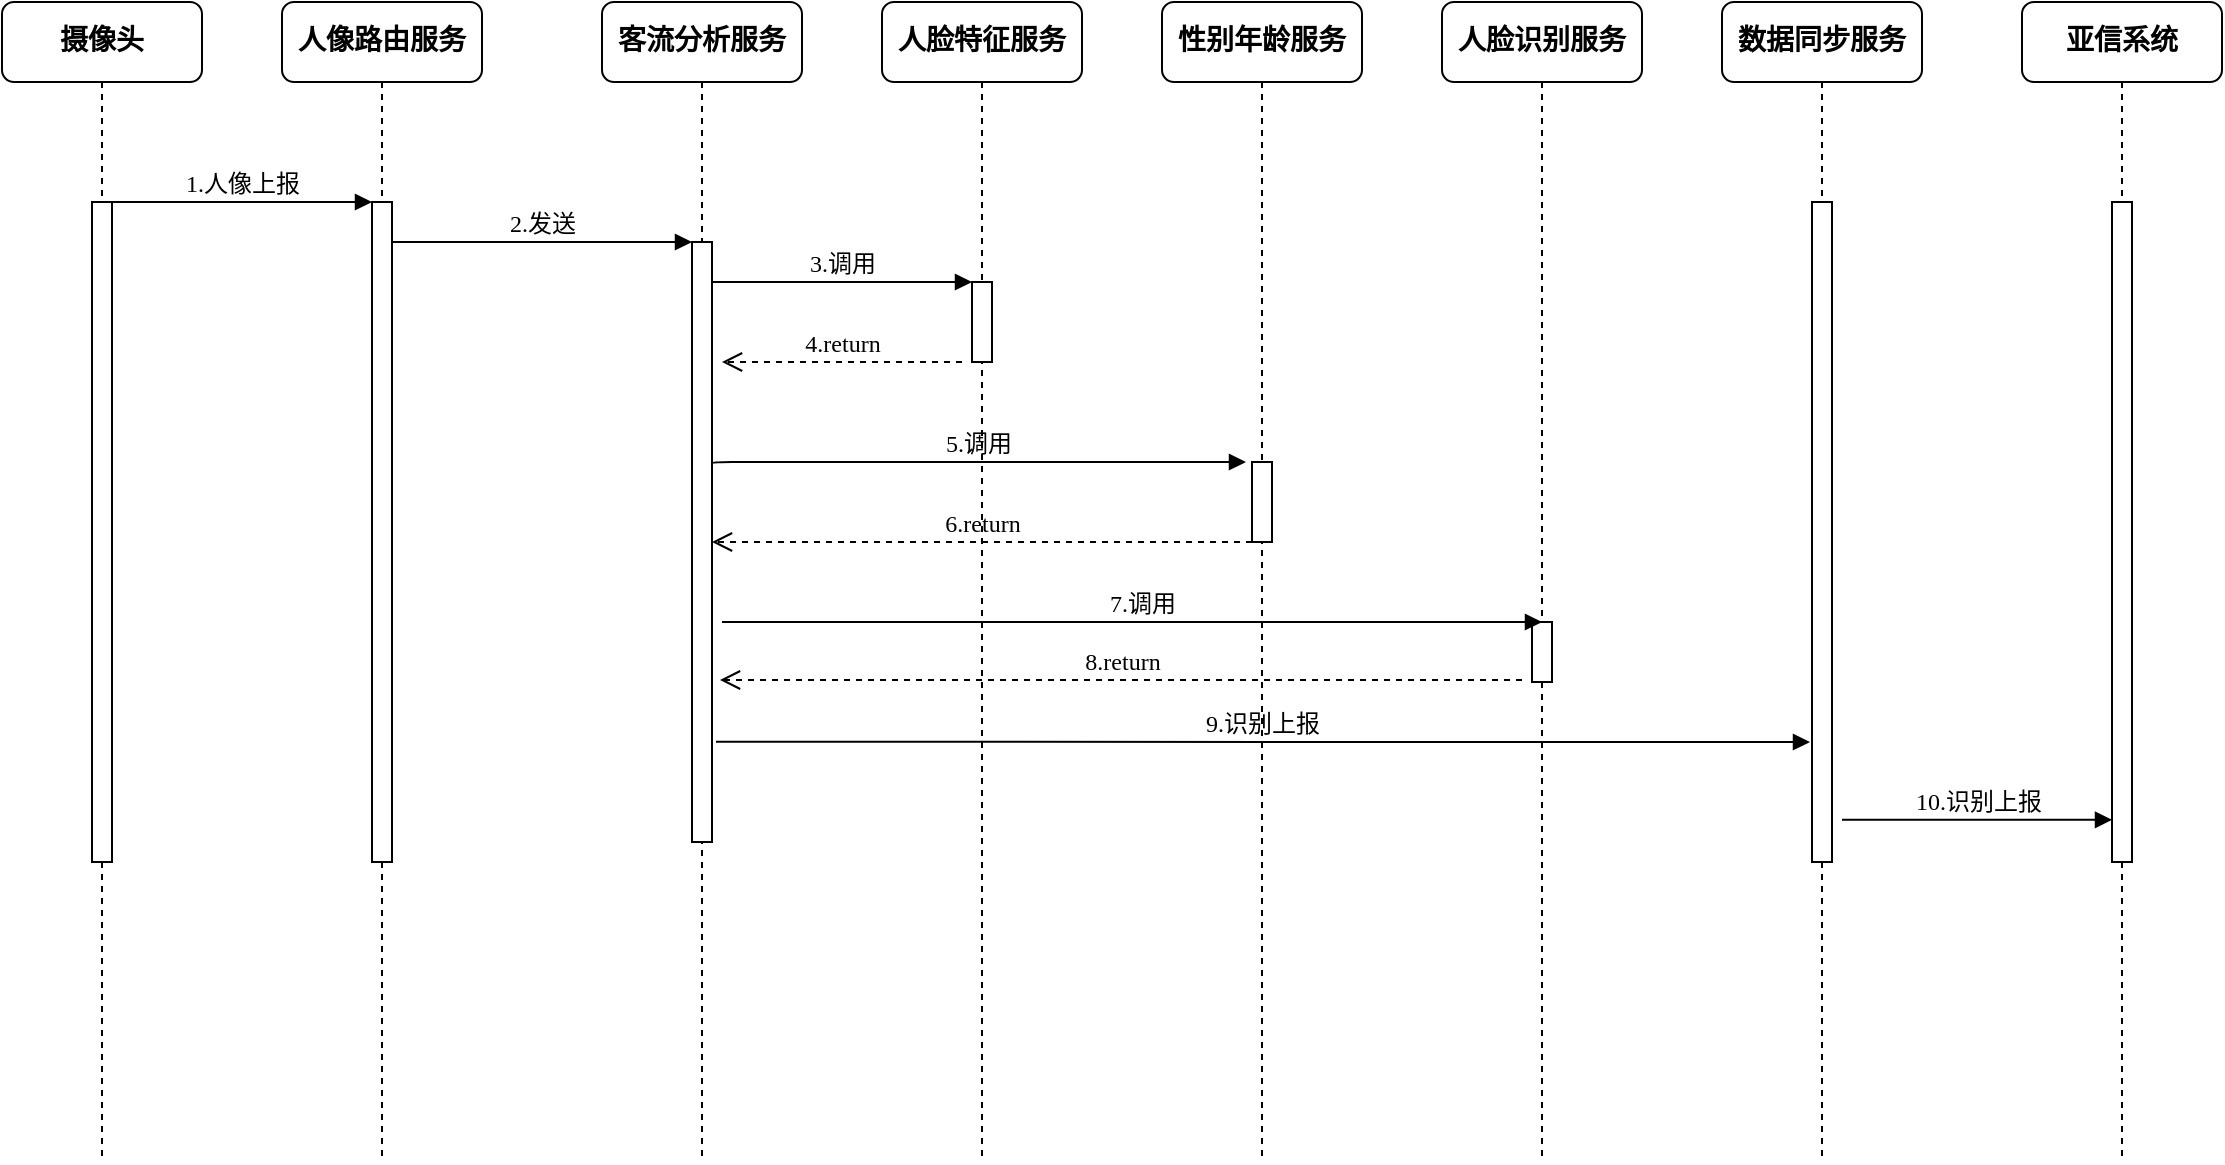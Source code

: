 <mxfile version="10.6.7" type="github"><diagram id="b88135a0-044a-e663-d736-f5acd3a1842c" name="客流分析"><mxGraphModel dx="758" dy="521" grid="1" gridSize="10" guides="1" tooltips="1" connect="1" arrows="1" fold="1" page="1" pageScale="1" pageWidth="4681" pageHeight="3300" background="#ffffff" math="0" shadow="0"><root><mxCell id="0"/><mxCell id="1" parent="0"/><mxCell id="GbCJDn_RXAA5y0SkKSCA-44" value="&lt;font style=&quot;font-size: 14px&quot;&gt;&lt;b&gt;亚信系统&lt;/b&gt;&lt;/font&gt;" style="shape=umlLifeline;perimeter=lifelinePerimeter;whiteSpace=wrap;html=1;container=1;collapsible=0;recursiveResize=0;outlineConnect=0;rounded=1;shadow=0;comic=0;labelBackgroundColor=none;strokeColor=#000000;strokeWidth=1;fillColor=#FFFFFF;fontFamily=Verdana;fontSize=12;fontColor=#000000;align=center;" vertex="1" parent="1"><mxGeometry x="1060" y="170" width="100" height="580" as="geometry"/></mxCell><mxCell id="2" value="&lt;b&gt;&lt;font style=&quot;font-size: 14px&quot;&gt;人像路由服务&lt;/font&gt;&lt;/b&gt;" style="shape=umlLifeline;perimeter=lifelinePerimeter;whiteSpace=wrap;html=1;container=1;collapsible=0;recursiveResize=0;outlineConnect=0;rounded=1;shadow=0;comic=0;labelBackgroundColor=none;strokeColor=#000000;strokeWidth=1;fillColor=#FFFFFF;fontFamily=Verdana;fontSize=12;fontColor=#000000;align=center;" parent="1" vertex="1"><mxGeometry x="190" y="170" width="100" height="580" as="geometry"/></mxCell><mxCell id="3" value="" style="html=1;points=[];perimeter=orthogonalPerimeter;rounded=0;shadow=0;comic=0;labelBackgroundColor=none;strokeColor=#000000;strokeWidth=1;fillColor=#FFFFFF;fontFamily=Verdana;fontSize=12;fontColor=#000000;align=center;" parent="2" vertex="1"><mxGeometry x="45" y="100" width="10" height="330" as="geometry"/></mxCell><mxCell id="4" value="&lt;b&gt;&lt;font style=&quot;font-size: 14px&quot;&gt;客流分析服务&lt;/font&gt;&lt;/b&gt;" style="shape=umlLifeline;perimeter=lifelinePerimeter;whiteSpace=wrap;html=1;container=1;collapsible=0;recursiveResize=0;outlineConnect=0;rounded=1;shadow=0;comic=0;labelBackgroundColor=none;strokeColor=#000000;strokeWidth=1;fillColor=#FFFFFF;fontFamily=Verdana;fontSize=12;fontColor=#000000;align=center;" parent="1" vertex="1"><mxGeometry x="350" y="170" width="100" height="580" as="geometry"/></mxCell><mxCell id="5" value="" style="html=1;points=[];perimeter=orthogonalPerimeter;rounded=0;shadow=0;comic=0;labelBackgroundColor=none;strokeColor=#000000;strokeWidth=1;fillColor=#FFFFFF;fontFamily=Verdana;fontSize=12;fontColor=#000000;align=center;" parent="4" vertex="1"><mxGeometry x="45" y="120" width="10" height="300" as="geometry"/></mxCell><mxCell id="6" value="&lt;b&gt;&lt;font style=&quot;font-size: 14px&quot;&gt;人脸特征服务&lt;/font&gt;&lt;/b&gt;" style="shape=umlLifeline;perimeter=lifelinePerimeter;whiteSpace=wrap;html=1;container=1;collapsible=0;recursiveResize=0;outlineConnect=0;rounded=1;shadow=0;comic=0;labelBackgroundColor=none;strokeColor=#000000;strokeWidth=1;fillColor=#FFFFFF;fontFamily=Verdana;fontSize=12;fontColor=#000000;align=center;" parent="1" vertex="1"><mxGeometry x="490" y="170" width="100" height="580" as="geometry"/></mxCell><mxCell id="7" value="&lt;b&gt;&lt;font style=&quot;font-size: 14px&quot;&gt;性别年龄服务&lt;/font&gt;&lt;/b&gt;" style="shape=umlLifeline;perimeter=lifelinePerimeter;whiteSpace=wrap;html=1;container=1;collapsible=0;recursiveResize=0;outlineConnect=0;rounded=1;shadow=0;comic=0;labelBackgroundColor=none;strokeColor=#000000;strokeWidth=1;fillColor=#FFFFFF;fontFamily=Verdana;fontSize=12;fontColor=#000000;align=center;" parent="1" vertex="1"><mxGeometry x="630" y="170" width="100" height="580" as="geometry"/></mxCell><mxCell id="14" value="" style="html=1;points=[];perimeter=orthogonalPerimeter;rounded=0;shadow=0;comic=0;labelBackgroundColor=none;strokeColor=#000000;strokeWidth=1;fillColor=#FFFFFF;fontFamily=Verdana;fontSize=12;fontColor=#000000;align=center;" parent="7" vertex="1"><mxGeometry x="45" y="230" width="10" height="40" as="geometry"/></mxCell><mxCell id="8" value="&lt;b&gt;&lt;font style=&quot;font-size: 14px&quot;&gt;人脸识别服务&lt;/font&gt;&lt;/b&gt;" style="shape=umlLifeline;perimeter=lifelinePerimeter;whiteSpace=wrap;html=1;container=1;collapsible=0;recursiveResize=0;outlineConnect=0;rounded=1;shadow=0;comic=0;labelBackgroundColor=none;strokeColor=#000000;strokeWidth=1;fillColor=#FFFFFF;fontFamily=Verdana;fontSize=12;fontColor=#000000;align=center;" parent="1" vertex="1"><mxGeometry x="770" y="170" width="100" height="580" as="geometry"/></mxCell><mxCell id="22" value="" style="html=1;points=[];perimeter=orthogonalPerimeter;rounded=0;shadow=0;comic=0;labelBackgroundColor=none;strokeColor=#000000;strokeWidth=1;fillColor=#FFFFFF;fontFamily=Verdana;fontSize=12;fontColor=#000000;align=center;" parent="8" vertex="1"><mxGeometry x="45" y="310" width="10" height="30" as="geometry"/></mxCell><mxCell id="9" value="&lt;b&gt;&lt;font style=&quot;font-size: 14px&quot;&gt;数据同步服务&lt;/font&gt;&lt;/b&gt;" style="shape=umlLifeline;perimeter=lifelinePerimeter;whiteSpace=wrap;html=1;container=1;collapsible=0;recursiveResize=0;outlineConnect=0;rounded=1;shadow=0;comic=0;labelBackgroundColor=none;strokeColor=#000000;strokeWidth=1;fillColor=#FFFFFF;fontFamily=Verdana;fontSize=12;fontColor=#000000;align=center;" parent="1" vertex="1"><mxGeometry x="910" y="170" width="100" height="580" as="geometry"/></mxCell><mxCell id="10" value="&lt;b&gt;&lt;font style=&quot;font-size: 14px&quot;&gt;摄像头&lt;/font&gt;&lt;/b&gt;" style="shape=umlLifeline;perimeter=lifelinePerimeter;whiteSpace=wrap;html=1;container=1;collapsible=0;recursiveResize=0;outlineConnect=0;rounded=1;shadow=0;comic=0;labelBackgroundColor=none;strokeColor=#000000;strokeWidth=1;fillColor=#FFFFFF;fontFamily=Verdana;fontSize=12;fontColor=#000000;align=center;" parent="1" vertex="1"><mxGeometry x="50" y="170" width="100" height="580" as="geometry"/></mxCell><mxCell id="11" value="" style="html=1;points=[];perimeter=orthogonalPerimeter;rounded=0;shadow=0;comic=0;labelBackgroundColor=none;strokeColor=#000000;strokeWidth=1;fillColor=#FFFFFF;fontFamily=Verdana;fontSize=12;fontColor=#000000;align=center;" parent="10" vertex="1"><mxGeometry x="45" y="100" width="10" height="330" as="geometry"/></mxCell><mxCell id="12" value="" style="html=1;points=[];perimeter=orthogonalPerimeter;rounded=0;shadow=0;comic=0;labelBackgroundColor=none;strokeColor=#000000;strokeWidth=1;fillColor=#FFFFFF;fontFamily=Verdana;fontSize=12;fontColor=#000000;align=center;" parent="1" vertex="1"><mxGeometry x="535" y="310" width="10" height="40" as="geometry"/></mxCell><mxCell id="13" value="3.调用" style="html=1;verticalAlign=bottom;endArrow=block;labelBackgroundColor=none;fontFamily=Verdana;fontSize=12;edgeStyle=elbowEdgeStyle;elbow=vertical;" parent="1" source="5" target="12" edge="1"><mxGeometry relative="1" as="geometry"><mxPoint x="460" y="310" as="sourcePoint"/><Array as="points"><mxPoint x="410" y="310"/></Array></mxGeometry></mxCell><mxCell id="15" value="5.调用" style="html=1;verticalAlign=bottom;endArrow=block;labelBackgroundColor=none;fontFamily=Verdana;fontSize=12;edgeStyle=elbowEdgeStyle;elbow=vertical;" parent="1" edge="1"><mxGeometry relative="1" as="geometry"><mxPoint x="405" y="401" as="sourcePoint"/><mxPoint x="672" y="400" as="targetPoint"/><Array as="points"><mxPoint x="680" y="400"/></Array></mxGeometry></mxCell><mxCell id="16" value="6.return" style="html=1;verticalAlign=bottom;endArrow=open;dashed=1;endSize=8;labelBackgroundColor=none;fontFamily=Verdana;fontSize=12;edgeStyle=elbowEdgeStyle;elbow=vertical;" parent="1" source="14" target="5" edge="1"><mxGeometry relative="1" as="geometry"><mxPoint x="600" y="396" as="targetPoint"/><Array as="points"><mxPoint x="590" y="440"/><mxPoint x="650" y="350"/></Array></mxGeometry></mxCell><mxCell id="19" value="" style="html=1;points=[];perimeter=orthogonalPerimeter;rounded=0;shadow=0;comic=0;labelBackgroundColor=none;strokeColor=#000000;strokeWidth=1;fillColor=#FFFFFF;fontFamily=Verdana;fontSize=12;fontColor=#000000;align=center;" parent="1" vertex="1"><mxGeometry x="955" y="270" width="10" height="330" as="geometry"/></mxCell><mxCell id="20" value="9.识别上报" style="html=1;verticalAlign=bottom;endArrow=block;labelBackgroundColor=none;fontFamily=Verdana;fontSize=12;exitX=1.2;exitY=0.833;exitDx=0;exitDy=0;exitPerimeter=0;" parent="1" source="5" edge="1"><mxGeometry relative="1" as="geometry"><mxPoint x="880" y="430" as="sourcePoint"/><mxPoint x="954" y="540" as="targetPoint"/></mxGeometry></mxCell><mxCell id="21" value="8.return" style="html=1;verticalAlign=bottom;endArrow=open;dashed=1;endSize=8;labelBackgroundColor=none;fontFamily=Verdana;fontSize=12;entryX=1.4;entryY=0.73;entryDx=0;entryDy=0;entryPerimeter=0;" parent="1" target="5" edge="1"><mxGeometry relative="1" as="geometry"><mxPoint x="880" y="506" as="targetPoint"/><mxPoint x="810" y="509" as="sourcePoint"/></mxGeometry></mxCell><mxCell id="23" value="7.调用" style="html=1;verticalAlign=bottom;endArrow=block;labelBackgroundColor=none;fontFamily=Verdana;fontSize=12;edgeStyle=elbowEdgeStyle;elbow=vertical;" parent="1" edge="1"><mxGeometry x="0.854" y="-170" relative="1" as="geometry"><mxPoint x="410" y="480" as="sourcePoint"/><mxPoint x="-170" y="-170" as="offset"/><mxPoint x="820" y="480" as="targetPoint"/><Array as="points"><mxPoint x="460" y="480"/></Array></mxGeometry></mxCell><mxCell id="25" value="1.人像上报" style="html=1;verticalAlign=bottom;endArrow=block;entryX=0;entryY=0;labelBackgroundColor=none;fontFamily=Verdana;fontSize=12;edgeStyle=elbowEdgeStyle;elbow=vertical;" parent="1" source="11" target="3" edge="1"><mxGeometry relative="1" as="geometry"><mxPoint x="170" y="280" as="sourcePoint"/></mxGeometry></mxCell><mxCell id="26" value="2.发送" style="html=1;verticalAlign=bottom;endArrow=block;entryX=0;entryY=0;labelBackgroundColor=none;fontFamily=Verdana;fontSize=12;edgeStyle=elbowEdgeStyle;elbow=vertical;" parent="1" source="3" target="5" edge="1"><mxGeometry relative="1" as="geometry"><mxPoint x="320" y="290" as="sourcePoint"/></mxGeometry></mxCell><mxCell id="4RMGvwr9xga7KBc7sF0w-39" value="4.return" style="html=1;verticalAlign=bottom;endArrow=open;dashed=1;endSize=8;labelBackgroundColor=none;fontFamily=Verdana;fontSize=12;edgeStyle=elbowEdgeStyle;elbow=vertical;" parent="1" edge="1"><mxGeometry relative="1" as="geometry"><mxPoint x="410" y="350" as="targetPoint"/><Array as="points"/><mxPoint x="530" y="350" as="sourcePoint"/></mxGeometry></mxCell><mxCell id="GbCJDn_RXAA5y0SkKSCA-43" value="" style="html=1;points=[];perimeter=orthogonalPerimeter;rounded=0;shadow=0;comic=0;labelBackgroundColor=none;strokeColor=#000000;strokeWidth=1;fillColor=#FFFFFF;fontFamily=Verdana;fontSize=12;fontColor=#000000;align=center;" vertex="1" parent="1"><mxGeometry x="1105" y="270" width="10" height="330" as="geometry"/></mxCell><mxCell id="GbCJDn_RXAA5y0SkKSCA-47" value="10.识别上报" style="html=1;verticalAlign=bottom;endArrow=block;labelBackgroundColor=none;fontFamily=Verdana;fontSize=12;exitX=1.5;exitY=0.936;exitDx=0;exitDy=0;exitPerimeter=0;entryX=0;entryY=0.936;entryDx=0;entryDy=0;entryPerimeter=0;" edge="1" parent="1" source="19" target="GbCJDn_RXAA5y0SkKSCA-43"><mxGeometry relative="1" as="geometry"><mxPoint x="417" y="550" as="sourcePoint"/><mxPoint x="964" y="550" as="targetPoint"/></mxGeometry></mxCell></root></mxGraphModel></diagram><diagram id="hT6_06QdDrE0PiUfoe_p" name="热力分析"><mxGraphModel dx="758" dy="521" grid="1" gridSize="10" guides="1" tooltips="1" connect="1" arrows="1" fold="1" page="1" pageScale="1" pageWidth="827" pageHeight="1169" math="0" shadow="0"><root><mxCell id="zyhbo5V7sDeHAsZvn-1B-0"/><mxCell id="zyhbo5V7sDeHAsZvn-1B-1" parent="zyhbo5V7sDeHAsZvn-1B-0"/><mxCell id="D1eQPPR7zKo74tgUJuU2-1" value="&lt;b&gt;&lt;font style=&quot;font-size: 14px&quot;&gt;拉流服务&lt;/font&gt;&lt;/b&gt;" style="shape=umlLifeline;perimeter=lifelinePerimeter;whiteSpace=wrap;html=1;container=1;collapsible=0;recursiveResize=0;outlineConnect=0;rounded=1;shadow=0;comic=0;labelBackgroundColor=none;strokeColor=#000000;strokeWidth=1;fillColor=#FFFFFF;fontFamily=Verdana;fontSize=12;fontColor=#000000;align=center;" vertex="1" parent="zyhbo5V7sDeHAsZvn-1B-1"><mxGeometry x="190" y="170" width="100" height="310" as="geometry"/></mxCell><mxCell id="D1eQPPR7zKo74tgUJuU2-2" value="" style="html=1;points=[];perimeter=orthogonalPerimeter;rounded=0;shadow=0;comic=0;labelBackgroundColor=none;strokeColor=#000000;strokeWidth=1;fillColor=#FFFFFF;fontFamily=Verdana;fontSize=12;fontColor=#000000;align=center;" vertex="1" parent="D1eQPPR7zKo74tgUJuU2-1"><mxGeometry x="45" y="100" width="10" height="170" as="geometry"/></mxCell><mxCell id="D1eQPPR7zKo74tgUJuU2-3" value="&lt;b&gt;&lt;font style=&quot;font-size: 14px&quot;&gt;热力计算服务&lt;/font&gt;&lt;/b&gt;" style="shape=umlLifeline;perimeter=lifelinePerimeter;whiteSpace=wrap;html=1;container=1;collapsible=0;recursiveResize=0;outlineConnect=0;rounded=1;shadow=0;comic=0;labelBackgroundColor=none;strokeColor=#000000;strokeWidth=1;fillColor=#FFFFFF;fontFamily=Verdana;fontSize=12;fontColor=#000000;align=center;" vertex="1" parent="zyhbo5V7sDeHAsZvn-1B-1"><mxGeometry x="350" y="170" width="100" height="310" as="geometry"/></mxCell><mxCell id="D1eQPPR7zKo74tgUJuU2-4" value="" style="html=1;points=[];perimeter=orthogonalPerimeter;rounded=0;shadow=0;comic=0;labelBackgroundColor=none;strokeColor=#000000;strokeWidth=1;fillColor=#FFFFFF;fontFamily=Verdana;fontSize=12;fontColor=#000000;align=center;" vertex="1" parent="D1eQPPR7zKo74tgUJuU2-3"><mxGeometry x="45" y="120" width="10" height="150" as="geometry"/></mxCell><mxCell id="D1eQPPR7zKo74tgUJuU2-5" value="&lt;b&gt;&lt;font style=&quot;font-size: 14px&quot;&gt;热力检测服务&lt;/font&gt;&lt;/b&gt;" style="shape=umlLifeline;perimeter=lifelinePerimeter;whiteSpace=wrap;html=1;container=1;collapsible=0;recursiveResize=0;outlineConnect=0;rounded=1;shadow=0;comic=0;labelBackgroundColor=none;strokeColor=#000000;strokeWidth=1;fillColor=#FFFFFF;fontFamily=Verdana;fontSize=12;fontColor=#000000;align=center;" vertex="1" parent="zyhbo5V7sDeHAsZvn-1B-1"><mxGeometry x="490" y="170" width="100" height="310" as="geometry"/></mxCell><mxCell id="D1eQPPR7zKo74tgUJuU2-6" value="&lt;b&gt;&lt;font style=&quot;font-size: 14px&quot;&gt;数据同步服务&lt;/font&gt;&lt;/b&gt;" style="shape=umlLifeline;perimeter=lifelinePerimeter;whiteSpace=wrap;html=1;container=1;collapsible=0;recursiveResize=0;outlineConnect=0;rounded=1;shadow=0;comic=0;labelBackgroundColor=none;strokeColor=#000000;strokeWidth=1;fillColor=#FFFFFF;fontFamily=Verdana;fontSize=12;fontColor=#000000;align=center;" vertex="1" parent="zyhbo5V7sDeHAsZvn-1B-1"><mxGeometry x="630" y="170" width="100" height="310" as="geometry"/></mxCell><mxCell id="D1eQPPR7zKo74tgUJuU2-7" value="" style="html=1;points=[];perimeter=orthogonalPerimeter;rounded=0;shadow=0;comic=0;labelBackgroundColor=none;strokeColor=#000000;strokeWidth=1;fillColor=#FFFFFF;fontFamily=Verdana;fontSize=12;fontColor=#000000;align=center;" vertex="1" parent="D1eQPPR7zKo74tgUJuU2-6"><mxGeometry x="45" y="100" width="10" height="170" as="geometry"/></mxCell><mxCell id="D1eQPPR7zKo74tgUJuU2-11" value="&lt;b&gt;&lt;font style=&quot;font-size: 14px&quot;&gt;摄像头&lt;/font&gt;&lt;/b&gt;" style="shape=umlLifeline;perimeter=lifelinePerimeter;whiteSpace=wrap;html=1;container=1;collapsible=0;recursiveResize=0;outlineConnect=0;rounded=1;shadow=0;comic=0;labelBackgroundColor=none;strokeColor=#000000;strokeWidth=1;fillColor=#FFFFFF;fontFamily=Verdana;fontSize=12;fontColor=#000000;align=center;" vertex="1" parent="zyhbo5V7sDeHAsZvn-1B-1"><mxGeometry x="50" y="170" width="100" height="310" as="geometry"/></mxCell><mxCell id="D1eQPPR7zKo74tgUJuU2-12" value="" style="html=1;points=[];perimeter=orthogonalPerimeter;rounded=0;shadow=0;comic=0;labelBackgroundColor=none;strokeColor=#000000;strokeWidth=1;fillColor=#FFFFFF;fontFamily=Verdana;fontSize=12;fontColor=#000000;align=center;" vertex="1" parent="D1eQPPR7zKo74tgUJuU2-11"><mxGeometry x="45" y="100" width="10" height="170" as="geometry"/></mxCell><mxCell id="D1eQPPR7zKo74tgUJuU2-13" value="" style="html=1;points=[];perimeter=orthogonalPerimeter;rounded=0;shadow=0;comic=0;labelBackgroundColor=none;strokeColor=#000000;strokeWidth=1;fillColor=#FFFFFF;fontFamily=Verdana;fontSize=12;fontColor=#000000;align=center;" vertex="1" parent="zyhbo5V7sDeHAsZvn-1B-1"><mxGeometry x="535" y="310" width="10" height="40" as="geometry"/></mxCell><mxCell id="D1eQPPR7zKo74tgUJuU2-14" value="4.调用" style="html=1;verticalAlign=bottom;endArrow=block;labelBackgroundColor=none;fontFamily=Verdana;fontSize=12;edgeStyle=elbowEdgeStyle;elbow=vertical;" edge="1" parent="zyhbo5V7sDeHAsZvn-1B-1" source="D1eQPPR7zKo74tgUJuU2-4" target="D1eQPPR7zKo74tgUJuU2-13"><mxGeometry relative="1" as="geometry"><mxPoint x="460" y="310" as="sourcePoint"/><Array as="points"><mxPoint x="410" y="310"/></Array></mxGeometry></mxCell><mxCell id="D1eQPPR7zKo74tgUJuU2-15" value="6.上传热力数据" style="html=1;verticalAlign=bottom;endArrow=block;labelBackgroundColor=none;fontFamily=Verdana;fontSize=12;edgeStyle=elbowEdgeStyle;elbow=vertical;" edge="1" parent="zyhbo5V7sDeHAsZvn-1B-1"><mxGeometry relative="1" as="geometry"><mxPoint x="405" y="401" as="sourcePoint"/><mxPoint x="672" y="400" as="targetPoint"/><Array as="points"><mxPoint x="680" y="400"/></Array></mxGeometry></mxCell><mxCell id="D1eQPPR7zKo74tgUJuU2-22" value="2.定时推送" style="html=1;verticalAlign=bottom;endArrow=block;entryX=0;entryY=0;labelBackgroundColor=none;fontFamily=Verdana;fontSize=12;edgeStyle=elbowEdgeStyle;elbow=vertical;" edge="1" parent="zyhbo5V7sDeHAsZvn-1B-1" source="D1eQPPR7zKo74tgUJuU2-2" target="D1eQPPR7zKo74tgUJuU2-4"><mxGeometry relative="1" as="geometry"><mxPoint x="320" y="290" as="sourcePoint"/></mxGeometry></mxCell><mxCell id="D1eQPPR7zKo74tgUJuU2-23" value="5.return" style="html=1;verticalAlign=bottom;endArrow=open;dashed=1;endSize=8;labelBackgroundColor=none;fontFamily=Verdana;fontSize=12;edgeStyle=elbowEdgeStyle;elbow=vertical;" edge="1" parent="zyhbo5V7sDeHAsZvn-1B-1"><mxGeometry relative="1" as="geometry"><mxPoint x="410" y="350" as="targetPoint"/><Array as="points"/><mxPoint x="530" y="350" as="sourcePoint"/></mxGeometry></mxCell><mxCell id="D1eQPPR7zKo74tgUJuU2-21" value="1.拉取rtsp流" style="html=1;verticalAlign=bottom;endArrow=block;entryX=1.2;entryY=0;labelBackgroundColor=none;fontFamily=Verdana;fontSize=12;edgeStyle=elbowEdgeStyle;elbow=vertical;exitX=0;exitY=0;exitDx=0;exitDy=0;exitPerimeter=0;entryDx=0;entryDy=0;entryPerimeter=0;" edge="1" parent="zyhbo5V7sDeHAsZvn-1B-1" source="D1eQPPR7zKo74tgUJuU2-2" target="D1eQPPR7zKo74tgUJuU2-12"><mxGeometry relative="1" as="geometry"><mxPoint x="170" y="280" as="sourcePoint"/></mxGeometry></mxCell></root></mxGraphModel></diagram><diagram id="bOIkMMMSS6c78MQs2yK9" name="底库更新"><mxGraphModel dx="758" dy="521" grid="1" gridSize="10" guides="1" tooltips="1" connect="1" arrows="1" fold="1" page="1" pageScale="1" pageWidth="827" pageHeight="1169" math="0" shadow="0"><root><mxCell id="rpA23FF1vxDLgptBGDJN-0"/><mxCell id="rpA23FF1vxDLgptBGDJN-1" parent="rpA23FF1vxDLgptBGDJN-0"/><mxCell id="GJLn1zVLKZNkw52r4DIc-1" value="&lt;b&gt;&lt;font style=&quot;font-size: 14px&quot;&gt;数据同步服务&lt;/font&gt;&lt;/b&gt;" style="shape=umlLifeline;perimeter=lifelinePerimeter;whiteSpace=wrap;html=1;container=1;collapsible=0;recursiveResize=0;outlineConnect=0;rounded=1;shadow=0;comic=0;labelBackgroundColor=none;strokeColor=#000000;strokeWidth=1;fillColor=#FFFFFF;fontFamily=Verdana;fontSize=12;fontColor=#000000;align=center;" vertex="1" parent="rpA23FF1vxDLgptBGDJN-1"><mxGeometry x="190" y="170" width="100" height="470" as="geometry"/></mxCell><mxCell id="GJLn1zVLKZNkw52r4DIc-2" value="" style="html=1;points=[];perimeter=orthogonalPerimeter;rounded=0;shadow=0;comic=0;labelBackgroundColor=none;strokeColor=#000000;strokeWidth=1;fillColor=#FFFFFF;fontFamily=Verdana;fontSize=12;fontColor=#000000;align=center;" vertex="1" parent="GJLn1zVLKZNkw52r4DIc-1"><mxGeometry x="45" y="100" width="10" height="330" as="geometry"/></mxCell><mxCell id="GJLn1zVLKZNkw52r4DIc-3" value="&lt;b&gt;&lt;font style=&quot;font-size: 13px&quot;&gt;总底库管理服务&lt;/font&gt;&lt;/b&gt;" style="shape=umlLifeline;perimeter=lifelinePerimeter;whiteSpace=wrap;html=1;container=1;collapsible=0;recursiveResize=0;outlineConnect=0;rounded=1;shadow=0;comic=0;labelBackgroundColor=none;strokeColor=#000000;strokeWidth=1;fillColor=#FFFFFF;fontFamily=Verdana;fontSize=12;fontColor=#000000;align=center;" vertex="1" parent="rpA23FF1vxDLgptBGDJN-1"><mxGeometry x="350" y="170" width="100" height="470" as="geometry"/></mxCell><mxCell id="GJLn1zVLKZNkw52r4DIc-4" value="" style="html=1;points=[];perimeter=orthogonalPerimeter;rounded=0;shadow=0;comic=0;labelBackgroundColor=none;strokeColor=#000000;strokeWidth=1;fillColor=#FFFFFF;fontFamily=Verdana;fontSize=12;fontColor=#000000;align=center;" vertex="1" parent="GJLn1zVLKZNkw52r4DIc-3"><mxGeometry x="45" y="100" width="10" height="320" as="geometry"/></mxCell><mxCell id="GJLn1zVLKZNkw52r4DIc-5" value="&lt;b&gt;&lt;font style=&quot;font-size: 14px&quot;&gt;去网纹服务&lt;/font&gt;&lt;/b&gt;" style="shape=umlLifeline;perimeter=lifelinePerimeter;whiteSpace=wrap;html=1;container=1;collapsible=0;recursiveResize=0;outlineConnect=0;rounded=1;shadow=0;comic=0;labelBackgroundColor=none;strokeColor=#000000;strokeWidth=1;fillColor=#FFFFFF;fontFamily=Verdana;fontSize=12;fontColor=#000000;align=center;" vertex="1" parent="rpA23FF1vxDLgptBGDJN-1"><mxGeometry x="490" y="170" width="100" height="470" as="geometry"/></mxCell><mxCell id="GJLn1zVLKZNkw52r4DIc-6" value="&lt;b&gt;&lt;font style=&quot;font-size: 14px&quot;&gt;人脸特征服务&lt;/font&gt;&lt;/b&gt;" style="shape=umlLifeline;perimeter=lifelinePerimeter;whiteSpace=wrap;html=1;container=1;collapsible=0;recursiveResize=0;outlineConnect=0;rounded=1;shadow=0;comic=0;labelBackgroundColor=none;strokeColor=#000000;strokeWidth=1;fillColor=#FFFFFF;fontFamily=Verdana;fontSize=12;fontColor=#000000;align=center;" vertex="1" parent="rpA23FF1vxDLgptBGDJN-1"><mxGeometry x="630" y="170" width="100" height="470" as="geometry"/></mxCell><mxCell id="GJLn1zVLKZNkw52r4DIc-7" value="" style="html=1;points=[];perimeter=orthogonalPerimeter;rounded=0;shadow=0;comic=0;labelBackgroundColor=none;strokeColor=#000000;strokeWidth=1;fillColor=#FFFFFF;fontFamily=Verdana;fontSize=12;fontColor=#000000;align=center;" vertex="1" parent="GJLn1zVLKZNkw52r4DIc-6"><mxGeometry x="45" y="230" width="10" height="40" as="geometry"/></mxCell><mxCell id="GJLn1zVLKZNkw52r4DIc-8" value="&lt;b&gt;&lt;font style=&quot;font-size: 14px&quot;&gt;人像路由服务&lt;/font&gt;&lt;/b&gt;" style="shape=umlLifeline;perimeter=lifelinePerimeter;whiteSpace=wrap;html=1;container=1;collapsible=0;recursiveResize=0;outlineConnect=0;rounded=1;shadow=0;comic=0;labelBackgroundColor=none;strokeColor=#000000;strokeWidth=1;fillColor=#FFFFFF;fontFamily=Verdana;fontSize=12;fontColor=#000000;align=center;" vertex="1" parent="rpA23FF1vxDLgptBGDJN-1"><mxGeometry x="770" y="170" width="100" height="470" as="geometry"/></mxCell><mxCell id="GJLn1zVLKZNkw52r4DIc-9" value="" style="html=1;points=[];perimeter=orthogonalPerimeter;rounded=0;shadow=0;comic=0;labelBackgroundColor=none;strokeColor=#000000;strokeWidth=1;fillColor=#FFFFFF;fontFamily=Verdana;fontSize=12;fontColor=#000000;align=center;" vertex="1" parent="GJLn1zVLKZNkw52r4DIc-8"><mxGeometry x="45" y="100" width="10" height="320" as="geometry"/></mxCell><mxCell id="GJLn1zVLKZNkw52r4DIc-10" value="&lt;b&gt;&lt;font style=&quot;font-size: 14px&quot;&gt;人脸识别服务&lt;/font&gt;&lt;/b&gt;" style="shape=umlLifeline;perimeter=lifelinePerimeter;whiteSpace=wrap;html=1;container=1;collapsible=0;recursiveResize=0;outlineConnect=0;rounded=1;shadow=0;comic=0;labelBackgroundColor=none;strokeColor=#000000;strokeWidth=1;fillColor=#FFFFFF;fontFamily=Verdana;fontSize=12;fontColor=#000000;align=center;" vertex="1" parent="rpA23FF1vxDLgptBGDJN-1"><mxGeometry x="910" y="170" width="100" height="470" as="geometry"/></mxCell><mxCell id="GJLn1zVLKZNkw52r4DIc-11" value="&lt;b&gt;&lt;font style=&quot;font-size: 14px&quot;&gt;亚信系统&lt;/font&gt;&lt;/b&gt;" style="shape=umlLifeline;perimeter=lifelinePerimeter;whiteSpace=wrap;html=1;container=1;collapsible=0;recursiveResize=0;outlineConnect=0;rounded=1;shadow=0;comic=0;labelBackgroundColor=none;strokeColor=#000000;strokeWidth=1;fillColor=#FFFFFF;fontFamily=Verdana;fontSize=12;fontColor=#000000;align=center;" vertex="1" parent="rpA23FF1vxDLgptBGDJN-1"><mxGeometry x="50" y="170" width="100" height="580" as="geometry"/></mxCell><mxCell id="GJLn1zVLKZNkw52r4DIc-12" value="" style="html=1;points=[];perimeter=orthogonalPerimeter;rounded=0;shadow=0;comic=0;labelBackgroundColor=none;strokeColor=#000000;strokeWidth=1;fillColor=#FFFFFF;fontFamily=Verdana;fontSize=12;fontColor=#000000;align=center;" vertex="1" parent="GJLn1zVLKZNkw52r4DIc-11"><mxGeometry x="45" y="100" width="10" height="330" as="geometry"/></mxCell><mxCell id="GJLn1zVLKZNkw52r4DIc-13" value="" style="html=1;points=[];perimeter=orthogonalPerimeter;rounded=0;shadow=0;comic=0;labelBackgroundColor=none;strokeColor=#000000;strokeWidth=1;fillColor=#FFFFFF;fontFamily=Verdana;fontSize=12;fontColor=#000000;align=center;" vertex="1" parent="rpA23FF1vxDLgptBGDJN-1"><mxGeometry x="535" y="310" width="10" height="40" as="geometry"/></mxCell><mxCell id="GJLn1zVLKZNkw52r4DIc-14" value="3.调用" style="html=1;verticalAlign=bottom;endArrow=block;labelBackgroundColor=none;fontFamily=Verdana;fontSize=12;edgeStyle=elbowEdgeStyle;elbow=vertical;" edge="1" parent="rpA23FF1vxDLgptBGDJN-1" source="GJLn1zVLKZNkw52r4DIc-4" target="GJLn1zVLKZNkw52r4DIc-13"><mxGeometry relative="1" as="geometry"><mxPoint x="460" y="310" as="sourcePoint"/><Array as="points"><mxPoint x="410" y="310"/></Array></mxGeometry></mxCell><mxCell id="GJLn1zVLKZNkw52r4DIc-15" value="5.调用" style="html=1;verticalAlign=bottom;endArrow=block;labelBackgroundColor=none;fontFamily=Verdana;fontSize=12;edgeStyle=elbowEdgeStyle;elbow=vertical;" edge="1" parent="rpA23FF1vxDLgptBGDJN-1"><mxGeometry relative="1" as="geometry"><mxPoint x="405" y="401" as="sourcePoint"/><mxPoint x="672" y="400" as="targetPoint"/><Array as="points"><mxPoint x="680" y="400"/></Array></mxGeometry></mxCell><mxCell id="GJLn1zVLKZNkw52r4DIc-16" value="6.return" style="html=1;verticalAlign=bottom;endArrow=open;dashed=1;endSize=8;labelBackgroundColor=none;fontFamily=Verdana;fontSize=12;edgeStyle=elbowEdgeStyle;elbow=vertical;" edge="1" parent="rpA23FF1vxDLgptBGDJN-1" source="GJLn1zVLKZNkw52r4DIc-7" target="GJLn1zVLKZNkw52r4DIc-4"><mxGeometry relative="1" as="geometry"><mxPoint x="600" y="396" as="targetPoint"/><Array as="points"><mxPoint x="590" y="440"/><mxPoint x="650" y="350"/></Array></mxGeometry></mxCell><mxCell id="GJLn1zVLKZNkw52r4DIc-17" value="" style="html=1;points=[];perimeter=orthogonalPerimeter;rounded=0;shadow=0;comic=0;labelBackgroundColor=none;strokeColor=#000000;strokeWidth=1;fillColor=#FFFFFF;fontFamily=Verdana;fontSize=12;fontColor=#000000;align=center;" vertex="1" parent="rpA23FF1vxDLgptBGDJN-1"><mxGeometry x="955" y="270" width="10" height="330" as="geometry"/></mxCell><mxCell id="GJLn1zVLKZNkw52r4DIc-18" value="8.识别底库更新" style="html=1;verticalAlign=bottom;endArrow=block;labelBackgroundColor=none;fontFamily=Verdana;fontSize=12;exitX=0.9;exitY=0.778;exitDx=0;exitDy=0;exitPerimeter=0;entryX=-0.2;entryY=0.758;entryDx=0;entryDy=0;entryPerimeter=0;" edge="1" parent="rpA23FF1vxDLgptBGDJN-1" source="GJLn1zVLKZNkw52r4DIc-9" target="GJLn1zVLKZNkw52r4DIc-17"><mxGeometry relative="1" as="geometry"><mxPoint x="880" y="430" as="sourcePoint"/><mxPoint x="954" y="540" as="targetPoint"/></mxGeometry></mxCell><mxCell id="GJLn1zVLKZNkw52r4DIc-20" value="7.特征更新" style="html=1;verticalAlign=bottom;endArrow=block;labelBackgroundColor=none;fontFamily=Verdana;fontSize=12;edgeStyle=elbowEdgeStyle;elbow=vertical;" edge="1" parent="rpA23FF1vxDLgptBGDJN-1"><mxGeometry x="0.854" y="-170" relative="1" as="geometry"><mxPoint x="410" y="480" as="sourcePoint"/><mxPoint x="-170" y="-170" as="offset"/><mxPoint x="820" y="480" as="targetPoint"/><Array as="points"><mxPoint x="460" y="480"/></Array></mxGeometry></mxCell><mxCell id="GJLn1zVLKZNkw52r4DIc-21" value="1.底库更新" style="html=1;verticalAlign=bottom;endArrow=block;entryX=0;entryY=0;labelBackgroundColor=none;fontFamily=Verdana;fontSize=12;edgeStyle=elbowEdgeStyle;elbow=vertical;" edge="1" parent="rpA23FF1vxDLgptBGDJN-1" source="GJLn1zVLKZNkw52r4DIc-12" target="GJLn1zVLKZNkw52r4DIc-2"><mxGeometry relative="1" as="geometry"><mxPoint x="170" y="280" as="sourcePoint"/></mxGeometry></mxCell><mxCell id="GJLn1zVLKZNkw52r4DIc-22" value="2.发送" style="html=1;verticalAlign=bottom;endArrow=block;labelBackgroundColor=none;fontFamily=Verdana;fontSize=12;edgeStyle=elbowEdgeStyle;elbow=vertical;" edge="1" parent="rpA23FF1vxDLgptBGDJN-1"><mxGeometry relative="1" as="geometry"><mxPoint x="246" y="300" as="sourcePoint"/><mxPoint x="390" y="300" as="targetPoint"/></mxGeometry></mxCell><mxCell id="GJLn1zVLKZNkw52r4DIc-23" value="4.return" style="html=1;verticalAlign=bottom;endArrow=open;dashed=1;endSize=8;labelBackgroundColor=none;fontFamily=Verdana;fontSize=12;edgeStyle=elbowEdgeStyle;elbow=vertical;" edge="1" parent="rpA23FF1vxDLgptBGDJN-1"><mxGeometry relative="1" as="geometry"><mxPoint x="410" y="350" as="targetPoint"/><Array as="points"/><mxPoint x="530" y="350" as="sourcePoint"/></mxGeometry></mxCell></root></mxGraphModel></diagram><diagram id="LFc_12zY9V0cp9_vSx5F" name="逻辑架构"><mxGraphModel dx="758" dy="1690" grid="1" gridSize="10" guides="1" tooltips="1" connect="1" arrows="1" fold="1" page="1" pageScale="1" pageWidth="827" pageHeight="1169" math="0" shadow="0"><root><mxCell id="NzCQmQ6JuvWXCz3q73Qh-0"/><mxCell id="NzCQmQ6JuvWXCz3q73Qh-1" parent="NzCQmQ6JuvWXCz3q73Qh-0"/><mxCell id="NzCQmQ6JuvWXCz3q73Qh-61" value="" style="rounded=0;whiteSpace=wrap;html=1;strokeWidth=1;fontSize=13;" vertex="1" parent="NzCQmQ6JuvWXCz3q73Qh-1"><mxGeometry y="100" width="620" height="400" as="geometry"/></mxCell><mxCell id="NzCQmQ6JuvWXCz3q73Qh-55" value="" style="rounded=0;whiteSpace=wrap;html=1;strokeWidth=1;fontSize=13;" vertex="1" parent="NzCQmQ6JuvWXCz3q73Qh-1"><mxGeometry y="-120" width="620" height="90" as="geometry"/></mxCell><mxCell id="NzCQmQ6JuvWXCz3q73Qh-58" style="edgeStyle=orthogonalEdgeStyle;rounded=0;orthogonalLoop=1;jettySize=auto;html=1;entryX=0.5;entryY=1;entryDx=0;entryDy=0;endSize=6;strokeWidth=1;fontSize=13;startArrow=classic;startFill=1;" edge="1" parent="NzCQmQ6JuvWXCz3q73Qh-1" source="NzCQmQ6JuvWXCz3q73Qh-44" target="NzCQmQ6JuvWXCz3q73Qh-55"><mxGeometry relative="1" as="geometry"/></mxCell><mxCell id="NzCQmQ6JuvWXCz3q73Qh-60" value="" style="edgeStyle=orthogonalEdgeStyle;rounded=0;orthogonalLoop=1;jettySize=auto;html=1;startArrow=classic;startFill=1;strokeWidth=1;fontSize=13;entryX=0.806;entryY=0;entryDx=0;entryDy=0;entryPerimeter=0;" edge="1" parent="NzCQmQ6JuvWXCz3q73Qh-1" source="NzCQmQ6JuvWXCz3q73Qh-44" target="NzCQmQ6JuvWXCz3q73Qh-21"><mxGeometry relative="1" as="geometry"/></mxCell><mxCell id="NzCQmQ6JuvWXCz3q73Qh-44" value="" style="rounded=0;whiteSpace=wrap;html=1;strokeWidth=1;fontSize=13;" vertex="1" parent="NzCQmQ6JuvWXCz3q73Qh-1"><mxGeometry y="-10" width="620" height="80" as="geometry"/></mxCell><mxCell id="NzCQmQ6JuvWXCz3q73Qh-40" value="" style="rounded=0;whiteSpace=wrap;html=1;strokeWidth=1;fontSize=13;" vertex="1" parent="NzCQmQ6JuvWXCz3q73Qh-1"><mxGeometry y="524" width="620" height="86" as="geometry"/></mxCell><mxCell id="NzCQmQ6JuvWXCz3q73Qh-27" style="edgeStyle=orthogonalEdgeStyle;rounded=0;orthogonalLoop=1;jettySize=auto;html=1;entryX=1;entryY=0.5;entryDx=0;entryDy=0;fontSize=13;" edge="1" parent="NzCQmQ6JuvWXCz3q73Qh-1" source="NzCQmQ6JuvWXCz3q73Qh-24" target="NzCQmQ6JuvWXCz3q73Qh-21"><mxGeometry relative="1" as="geometry"/></mxCell><mxCell id="NzCQmQ6JuvWXCz3q73Qh-24" value="" style="rounded=0;whiteSpace=wrap;html=1;strokeWidth=1;fontSize=13;" vertex="1" parent="NzCQmQ6JuvWXCz3q73Qh-1"><mxGeometry x="422" y="140" width="178" height="350" as="geometry"/></mxCell><mxCell id="NzCQmQ6JuvWXCz3q73Qh-21" value="" style="rounded=0;whiteSpace=wrap;html=1;fontSize=13;" vertex="1" parent="NzCQmQ6JuvWXCz3q73Qh-1"><mxGeometry x="20" y="140" width="360" height="350" as="geometry"/></mxCell><mxCell id="NzCQmQ6JuvWXCz3q73Qh-2" value="应用协调服务" style="rounded=0;whiteSpace=wrap;html=1;fontSize=13;" vertex="1" parent="NzCQmQ6JuvWXCz3q73Qh-1"><mxGeometry x="140" y="20" width="120" height="40" as="geometry"/></mxCell><mxCell id="NzCQmQ6JuvWXCz3q73Qh-3" value="负载均衡" style="rounded=0;whiteSpace=wrap;html=1;fontSize=13;" vertex="1" parent="NzCQmQ6JuvWXCz3q73Qh-1"><mxGeometry x="300" y="20" width="300" height="40" as="geometry"/></mxCell><mxCell id="NzCQmQ6JuvWXCz3q73Qh-28" value="" style="edgeStyle=orthogonalEdgeStyle;rounded=0;orthogonalLoop=1;jettySize=auto;html=1;fontSize=13;" edge="1" parent="NzCQmQ6JuvWXCz3q73Qh-1" source="NzCQmQ6JuvWXCz3q73Qh-4" target="NzCQmQ6JuvWXCz3q73Qh-7"><mxGeometry relative="1" as="geometry"/></mxCell><mxCell id="NzCQmQ6JuvWXCz3q73Qh-70" style="edgeStyle=orthogonalEdgeStyle;rounded=0;orthogonalLoop=1;jettySize=auto;html=1;entryX=0.167;entryY=0.025;entryDx=0;entryDy=0;entryPerimeter=0;startArrow=none;startFill=0;strokeWidth=1;fontSize=13;" edge="1" parent="NzCQmQ6JuvWXCz3q73Qh-1" source="NzCQmQ6JuvWXCz3q73Qh-4" target="NzCQmQ6JuvWXCz3q73Qh-5"><mxGeometry relative="1" as="geometry"/></mxCell><mxCell id="NzCQmQ6JuvWXCz3q73Qh-4" value="人像路由服务" style="rounded=0;whiteSpace=wrap;html=1;fontSize=13;" vertex="1" parent="NzCQmQ6JuvWXCz3q73Qh-1"><mxGeometry x="80" y="160" width="40" height="120" as="geometry"/></mxCell><mxCell id="NzCQmQ6JuvWXCz3q73Qh-5" value="厅店管理服务" style="rounded=0;whiteSpace=wrap;html=1;fontSize=13;" vertex="1" parent="NzCQmQ6JuvWXCz3q73Qh-1"><mxGeometry x="80" y="300" width="120" height="40" as="geometry"/></mxCell><mxCell id="NzCQmQ6JuvWXCz3q73Qh-34" value="" style="edgeStyle=orthogonalEdgeStyle;rounded=0;orthogonalLoop=1;jettySize=auto;html=1;fontSize=13;" edge="1" parent="NzCQmQ6JuvWXCz3q73Qh-1" source="NzCQmQ6JuvWXCz3q73Qh-6" target="NzCQmQ6JuvWXCz3q73Qh-13"><mxGeometry relative="1" as="geometry"/></mxCell><mxCell id="NzCQmQ6JuvWXCz3q73Qh-6" value="拉流服务" style="rounded=0;whiteSpace=wrap;html=1;fontSize=13;" vertex="1" parent="NzCQmQ6JuvWXCz3q73Qh-1"><mxGeometry x="80" y="360" width="40" height="120" as="geometry"/></mxCell><mxCell id="NzCQmQ6JuvWXCz3q73Qh-29" value="" style="edgeStyle=orthogonalEdgeStyle;rounded=0;orthogonalLoop=1;jettySize=auto;html=1;fontSize=13;" edge="1" parent="NzCQmQ6JuvWXCz3q73Qh-1" source="NzCQmQ6JuvWXCz3q73Qh-7" target="NzCQmQ6JuvWXCz3q73Qh-14"><mxGeometry relative="1" as="geometry"/></mxCell><mxCell id="NzCQmQ6JuvWXCz3q73Qh-7" value="客流分析服务" style="rounded=0;whiteSpace=wrap;html=1;fontSize=13;" vertex="1" parent="NzCQmQ6JuvWXCz3q73Qh-1"><mxGeometry x="160" y="160" width="40" height="120" as="geometry"/></mxCell><mxCell id="NzCQmQ6JuvWXCz3q73Qh-8" value="人脸特征服务" style="rounded=0;whiteSpace=wrap;html=1;fontSize=13;" vertex="1" parent="NzCQmQ6JuvWXCz3q73Qh-1"><mxGeometry x="440" y="160" width="120" height="40" as="geometry"/></mxCell><mxCell id="NzCQmQ6JuvWXCz3q73Qh-11" value="性别年龄服务" style="rounded=0;whiteSpace=wrap;html=1;fontSize=13;" vertex="1" parent="NzCQmQ6JuvWXCz3q73Qh-1"><mxGeometry x="435" y="300" width="120" height="40" as="geometry"/></mxCell><mxCell id="NzCQmQ6JuvWXCz3q73Qh-12" value="热力检测服务" style="rounded=0;whiteSpace=wrap;html=1;fontSize=13;" vertex="1" parent="NzCQmQ6JuvWXCz3q73Qh-1"><mxGeometry x="440" y="440" width="120" height="40" as="geometry"/></mxCell><mxCell id="NzCQmQ6JuvWXCz3q73Qh-36" style="edgeStyle=orthogonalEdgeStyle;rounded=0;orthogonalLoop=1;jettySize=auto;html=1;entryX=0.5;entryY=1;entryDx=0;entryDy=0;fontSize=13;" edge="1" parent="NzCQmQ6JuvWXCz3q73Qh-1" source="NzCQmQ6JuvWXCz3q73Qh-13" target="NzCQmQ6JuvWXCz3q73Qh-20"><mxGeometry relative="1" as="geometry"/></mxCell><mxCell id="NzCQmQ6JuvWXCz3q73Qh-13" value="热力计算" style="rounded=0;whiteSpace=wrap;html=1;fontSize=13;" vertex="1" parent="NzCQmQ6JuvWXCz3q73Qh-1"><mxGeometry x="160" y="360" width="40" height="120" as="geometry"/></mxCell><mxCell id="NzCQmQ6JuvWXCz3q73Qh-14" value="人脸识别服务" style="rounded=0;whiteSpace=wrap;html=1;fontSize=13;" vertex="1" parent="NzCQmQ6JuvWXCz3q73Qh-1"><mxGeometry x="240" y="160" width="40" height="120" as="geometry"/></mxCell><mxCell id="NzCQmQ6JuvWXCz3q73Qh-31" value="" style="edgeStyle=orthogonalEdgeStyle;rounded=0;orthogonalLoop=1;jettySize=auto;html=1;fontSize=13;" edge="1" parent="NzCQmQ6JuvWXCz3q73Qh-1" source="NzCQmQ6JuvWXCz3q73Qh-15" target="NzCQmQ6JuvWXCz3q73Qh-14"><mxGeometry relative="1" as="geometry"/></mxCell><mxCell id="NzCQmQ6JuvWXCz3q73Qh-15" value="总特征管理服务" style="rounded=0;whiteSpace=wrap;html=1;fontSize=13;" vertex="1" parent="NzCQmQ6JuvWXCz3q73Qh-1"><mxGeometry x="320" y="160" width="40" height="120" as="geometry"/></mxCell><mxCell id="NzCQmQ6JuvWXCz3q73Qh-20" value="数据管理服务" style="rounded=0;whiteSpace=wrap;html=1;fontSize=13;" vertex="1" parent="NzCQmQ6JuvWXCz3q73Qh-1"><mxGeometry x="235" y="300" width="120" height="40" as="geometry"/></mxCell><mxCell id="NzCQmQ6JuvWXCz3q73Qh-23" value="&lt;b&gt;&lt;font style=&quot;font-size: 14px&quot;&gt;业务计算&lt;/font&gt;&lt;/b&gt;" style="rounded=0;whiteSpace=wrap;html=1;fontSize=13;strokeWidth=1;opacity=0;" vertex="1" parent="NzCQmQ6JuvWXCz3q73Qh-1"><mxGeometry x="30" y="240" width="20" height="160" as="geometry"/></mxCell><mxCell id="NzCQmQ6JuvWXCz3q73Qh-25" value="&lt;b&gt;&lt;font style=&quot;font-size: 14px&quot;&gt;AI能力&lt;/font&gt;&lt;/b&gt;" style="rounded=0;whiteSpace=wrap;html=1;fontSize=13;strokeWidth=1;opacity=0;" vertex="1" parent="NzCQmQ6JuvWXCz3q73Qh-1"><mxGeometry x="570" y="240" width="20" height="160" as="geometry"/></mxCell><mxCell id="NzCQmQ6JuvWXCz3q73Qh-37" value="MYSQL" style="rounded=0;whiteSpace=wrap;html=1;fontSize=13;" vertex="1" parent="NzCQmQ6JuvWXCz3q73Qh-1"><mxGeometry x="75" y="550" width="140" height="40" as="geometry"/></mxCell><mxCell id="NzCQmQ6JuvWXCz3q73Qh-38" value="REDIS" style="rounded=0;whiteSpace=wrap;html=1;fontSize=13;" vertex="1" parent="NzCQmQ6JuvWXCz3q73Qh-1"><mxGeometry x="255" y="550" width="130" height="40" as="geometry"/></mxCell><mxCell id="NzCQmQ6JuvWXCz3q73Qh-39" value="图片存储" style="rounded=0;whiteSpace=wrap;html=1;fontSize=13;" vertex="1" parent="NzCQmQ6JuvWXCz3q73Qh-1"><mxGeometry x="425" y="550" width="130" height="40" as="geometry"/></mxCell><mxCell id="NzCQmQ6JuvWXCz3q73Qh-41" value="&lt;b&gt;&lt;font style=&quot;font-size: 14px&quot;&gt;数据存储层&lt;/font&gt;&lt;/b&gt;" style="rounded=0;whiteSpace=wrap;html=1;fontSize=13;strokeWidth=1;opacity=0;" vertex="1" parent="NzCQmQ6JuvWXCz3q73Qh-1"><mxGeometry x="245" y="528" width="160" height="20" as="geometry"/></mxCell><mxCell id="NzCQmQ6JuvWXCz3q73Qh-51" style="edgeStyle=orthogonalEdgeStyle;rounded=0;orthogonalLoop=1;jettySize=auto;html=1;entryX=0.5;entryY=0;entryDx=0;entryDy=0;endSize=6;strokeWidth=1;fontSize=13;" edge="1" parent="NzCQmQ6JuvWXCz3q73Qh-1" source="NzCQmQ6JuvWXCz3q73Qh-42" target="NzCQmQ6JuvWXCz3q73Qh-4"><mxGeometry relative="1" as="geometry"/></mxCell><mxCell id="NzCQmQ6JuvWXCz3q73Qh-52" style="edgeStyle=orthogonalEdgeStyle;rounded=0;orthogonalLoop=1;jettySize=auto;html=1;entryX=0;entryY=0.5;entryDx=0;entryDy=0;endSize=6;strokeWidth=1;fontSize=13;" edge="1" parent="NzCQmQ6JuvWXCz3q73Qh-1" source="NzCQmQ6JuvWXCz3q73Qh-42" target="NzCQmQ6JuvWXCz3q73Qh-6"><mxGeometry relative="1" as="geometry"><Array as="points"><mxPoint x="100" y="-40"/><mxPoint x="60" y="-40"/><mxPoint x="60" y="460"/></Array></mxGeometry></mxCell><mxCell id="NzCQmQ6JuvWXCz3q73Qh-42" value="摄像头" style="rounded=0;whiteSpace=wrap;html=1;fontSize=13;" vertex="1" parent="NzCQmQ6JuvWXCz3q73Qh-1"><mxGeometry x="40" y="-80" width="120" height="40" as="geometry"/></mxCell><mxCell id="NzCQmQ6JuvWXCz3q73Qh-46" value="&lt;b&gt;&lt;font style=&quot;font-size: 14px&quot;&gt;分发层&lt;/font&gt;&lt;/b&gt;" style="rounded=0;whiteSpace=wrap;html=1;fontSize=13;strokeWidth=1;opacity=0;" vertex="1" parent="NzCQmQ6JuvWXCz3q73Qh-1"><mxGeometry x="235" y="-10" width="140" height="20" as="geometry"/></mxCell><mxCell id="NzCQmQ6JuvWXCz3q73Qh-49" value="" style="endArrow=classic;startArrow=classic;html=1;fontSize=13;exitX=1;exitY=0.5;exitDx=0;exitDy=0;entryX=0;entryY=0.5;entryDx=0;entryDy=0;strokeWidth=1;endSize=6;" edge="1" parent="NzCQmQ6JuvWXCz3q73Qh-1" source="NzCQmQ6JuvWXCz3q73Qh-2" target="NzCQmQ6JuvWXCz3q73Qh-3"><mxGeometry width="50" height="50" relative="1" as="geometry"><mxPoint x="260" y="100" as="sourcePoint"/><mxPoint x="310" y="50" as="targetPoint"/></mxGeometry></mxCell><mxCell id="NzCQmQ6JuvWXCz3q73Qh-50" value="" style="endArrow=classic;startArrow=classic;html=1;strokeWidth=1;fontSize=13;" edge="1" parent="NzCQmQ6JuvWXCz3q73Qh-1"><mxGeometry width="50" height="50" relative="1" as="geometry"><mxPoint x="318" y="524" as="sourcePoint"/><mxPoint x="318" y="500" as="targetPoint"/></mxGeometry></mxCell><mxCell id="NzCQmQ6JuvWXCz3q73Qh-53" value="厅店管理web" style="rounded=0;whiteSpace=wrap;html=1;fontSize=13;" vertex="1" parent="NzCQmQ6JuvWXCz3q73Qh-1"><mxGeometry x="280" y="-80" width="120" height="40" as="geometry"/></mxCell><mxCell id="NzCQmQ6JuvWXCz3q73Qh-54" value="热力展示web" style="rounded=0;whiteSpace=wrap;html=1;fontSize=13;" vertex="1" parent="NzCQmQ6JuvWXCz3q73Qh-1"><mxGeometry x="480" y="-80" width="120" height="40" as="geometry"/></mxCell><mxCell id="NzCQmQ6JuvWXCz3q73Qh-56" value="&lt;span style=&quot;font-size: 14px&quot;&gt;&lt;b&gt;表示层&lt;/b&gt;&lt;/span&gt;" style="rounded=0;whiteSpace=wrap;html=1;fontSize=13;strokeWidth=1;opacity=0;" vertex="1" parent="NzCQmQ6JuvWXCz3q73Qh-1"><mxGeometry x="235" y="-110" width="140" height="20" as="geometry"/></mxCell><mxCell id="NzCQmQ6JuvWXCz3q73Qh-62" value="&lt;b&gt;&lt;font style=&quot;font-size: 14px&quot;&gt;业务逻辑层&lt;/font&gt;&lt;/b&gt;" style="rounded=0;whiteSpace=wrap;html=1;fontSize=13;strokeWidth=1;opacity=0;" vertex="1" parent="NzCQmQ6JuvWXCz3q73Qh-1"><mxGeometry x="225" y="110" width="160" height="20" as="geometry"/></mxCell><mxCell id="NzCQmQ6JuvWXCz3q73Qh-71" style="edgeStyle=orthogonalEdgeStyle;rounded=0;orthogonalLoop=1;jettySize=auto;html=1;startArrow=none;startFill=0;strokeWidth=1;fontSize=13;exitX=0.5;exitY=0;exitDx=0;exitDy=0;" edge="1" parent="NzCQmQ6JuvWXCz3q73Qh-1" source="NzCQmQ6JuvWXCz3q73Qh-6"><mxGeometry relative="1" as="geometry"><mxPoint x="110" y="290" as="sourcePoint"/><mxPoint x="100" y="336" as="targetPoint"/></mxGeometry></mxCell></root></mxGraphModel></diagram></mxfile>